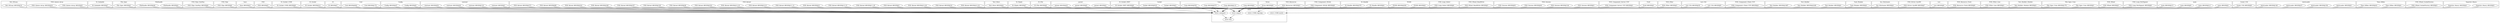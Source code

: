 digraph {
graph [overlap=false]
subgraph cluster_Net_SSLeay {
	label="Net::SSLeay";
	"Net::SSLeay::BEGIN@16";
}
subgraph cluster_POE_Queue_Array {
	label="POE::Queue::Array";
	"POE::Queue::Array::BEGIN@24";
	"POE::Queue::Array::BEGIN@5";
}
subgraph cluster_IO_Seekable {
	label="IO::Seekable";
	"IO::Seekable::BEGIN@7";
}
subgraph cluster_File_Spec {
	label="File::Spec";
	"File::Spec::BEGIN@3";
}
subgraph cluster_FileHandle {
	label="FileHandle";
	"FileHandle::BEGIN@46";
	"FileHandle::BEGIN@4";
}
subgraph cluster_POE_Pipe_OneWay {
	label="POE::Pipe::OneWay";
	"POE::Pipe::OneWay::BEGIN@6";
}
subgraph cluster_POE_Pipe {
	label="POE::Pipe";
	"POE::Pipe::BEGIN@6";
}
subgraph cluster_base {
	label="base";
	"base::BEGIN@3";
}
subgraph cluster_POE {
	label="POE";
	"POE::BEGIN@5";
}
subgraph cluster_IO_Socket_UNIX {
	label="IO::Socket::UNIX";
	"IO::Socket::UNIX::BEGIN@9";
}
subgraph cluster_IO_Socket {
	label="IO::Socket";
	"IO::Socket::BEGIN@14";
}
subgraph cluster_IO {
	label="IO";
	"IO::BEGIN@7";
}
subgraph cluster_Cwd {
	label="Cwd";
	"Cwd::BEGIN@842";
	"Cwd::BEGIN@170";
}
subgraph cluster_Config {
	label="Config";
	"Config::BEGIN@9";
	"Config::BEGIN@47";
}
subgraph cluster_constant {
	label="constant";
	"constant::BEGIN@54";
	"constant::BEGIN@3";
	"constant::BEGIN@116";
	"constant::BEGIN@28";
}
subgraph cluster_POE_Kernel {
	label="POE::Kernel";
	"POE::Kernel::BEGIN@12.32";
	"POE::Kernel::BEGIN@16";
	"POE::Kernel::BEGIN@12.26";
	"POE::Kernel::BEGIN@322";
	"POE::Kernel::BEGIN@3";
	"POE::Kernel::BEGIN@48";
	"POE::Kernel::BEGIN@11.29";
	"POE::Kernel::BEGIN@13.15";
	"POE::Kernel::BEGIN@100";
	"POE::Kernel::BEGIN@357";
	"POE::Kernel::BEGIN@23";
	"POE::Kernel::BEGIN@365";
	"POE::Kernel::BEGIN@11.12";
	"POE::Kernel::BEGIN@341";
	"POE::Kernel::BEGIN@88";
	"POE::Kernel::BEGIN@373";
	"POE::Kernel::BEGIN@12.9";
	"POE::Kernel::BEGIN@12.18";
}
subgraph cluster_Test_More {
	label="Test::More";
	"Test::More::BEGIN@4";
}
subgraph cluster_IO_Pipely {
	label="IO::Pipely";
	"IO::Pipely::BEGIN@7";
}
subgraph cluster_IO_File {
	label="IO::File";
	"IO::File::BEGIN@6";
}
subgraph cluster_parent {
	label="parent";
	"parent::BEGIN@2";
	"parent::BEGIN@25";
	"parent::BEGIN@9";
}
subgraph cluster_IO_Socket_INET {
	label="IO::Socket::INET";
	"IO::Socket::INET::BEGIN@9";
}
subgraph cluster_strict {
	label="strict";
	"strict::bits";
	"strict::import";
	"strict::CORE:match";
	"strict::unimport";
	"strict::CORE:regcomp";
}
subgraph cluster_Socket {
	label="Socket";
	"Socket::BEGIN@3";
	"Socket::BEGIN@919";
}
subgraph cluster_Carp {
	label="Carp";
	"Carp::BEGIN@4";
	"Carp::BEGIN@575";
	"Carp::BEGIN@555";
	"Carp::BEGIN@131";
}
subgraph cluster_Errno {
	label="Errno";
	"Errno::BEGIN@8";
}
subgraph cluster_POE_Resources {
	label="POE::Resources";
	"POE::Resources::BEGIN@3";
}
subgraph cluster_POE_Component_SSLify {
	label="POE::Component::SSLify";
	"POE::Component::SSLify::BEGIN@9";
}
subgraph cluster_IO_Handle {
	label="IO::Handle";
	"IO::Handle::BEGIN@370";
	"IO::Handle::BEGIN@4";
}
subgraph cluster_POSIX {
	label="POSIX";
	"POSIX::BEGIN@204";
	"POSIX::BEGIN@2";
}
subgraph cluster_POE_Loop_Select {
	label="POE::Loop::Select";
	"POE::Loop::Select::BEGIN@6";
}
subgraph cluster_POE_Wheel_ReadWrite {
	label="POE::Wheel::ReadWrite";
	"POE::Wheel::ReadWrite::BEGIN@3";
}
subgraph cluster_POE_Session {
	label="POE::Session";
	"POE::Session::BEGIN@3";
	"POE::Session::BEGIN@40";
	"POE::Session::BEGIN@63";
	"POE::Session::BEGIN@144";
}
subgraph cluster_POE_Component_Server_TCP {
	label="POE::Component::Server::TCP";
	"POE::Component::Server::TCP::BEGIN@3";
}
subgraph cluster_Fcntl {
	label="Fcntl";
	"Fcntl::BEGIN@3";
}
subgraph cluster_POE_Filter {
	label="POE::Filter";
	"POE::Filter::BEGIN@3";
}
subgraph cluster_List_Util {
	label="List::Util";
	"List::Util::BEGIN@30";
	"List::Util::BEGIN@9";
}
subgraph cluster_POE_Component_Client_TCP {
	label="POE::Component::Client::TCP";
	"POE::Component::Client::TCP::BEGIN@3";
}
subgraph cluster_Test_Builder {
	label="Test::Builder";
	"Test::Builder::BEGIN@1667";
	"Test::Builder::BEGIN@2248";
	"Test::Builder::BEGIN@4";
}
subgraph cluster_Task_Weaken {
	label="Task::Weaken";
	"Task::Weaken::BEGIN@4";
}
subgraph cluster_Sys_Hostname {
	label="Sys::Hostname";
	"Sys::Hostname::BEGIN@3";
}
subgraph cluster_POE_Driver_SysRW {
	label="POE::Driver::SysRW";
	"POE::Driver::SysRW::BEGIN@7";
}
subgraph cluster_vars {
	label="vars";
	"vars::BEGIN@8";
}
subgraph cluster_POE_Resource_Clock {
	label="POE::Resource::Clock";
	"POE::Resource::Clock::BEGIN@8";
}
subgraph cluster_POE_Filter_Line {
	label="POE::Filter::Line";
	"POE::Filter::Line::BEGIN@3";
}
subgraph cluster_Test_Builder_Module {
	label="Test::Builder::Module";
	"Test::Builder::Module::BEGIN@3";
}
subgraph cluster_File_Spec_Unix {
	label="File::Spec::Unix";
	"File::Spec::Unix::BEGIN@3";
	"File::Spec::Unix::BEGIN@179";
}
subgraph cluster_POE_Wheel {
	label="POE::Wheel";
	"POE::Wheel::BEGIN@3";
}
subgraph cluster_POE_Loop_PerlSignals {
	label="POE::Loop::PerlSignals";
	"POE::Loop::PerlSignals::BEGIN@8";
}
subgraph cluster_main {
	label="main";
	"main::BEGIN@2.2";
	"main::BEGIN@9";
	"main::BEGIN@2";
	"main::BEGIN@2.5";
}
subgraph cluster_Scalar_Util {
	label="Scalar::Util";
	"Scalar::Util::BEGIN@9";
}
subgraph cluster_AutoLoader {
	label="AutoLoader";
	"AutoLoader::BEGIN@194";
	"AutoLoader::BEGIN@37";
	"AutoLoader::BEGIN@146";
	"AutoLoader::BEGIN@3";
}
subgraph cluster_Time_HiRes {
	label="Time::HiRes";
	"Time::HiRes::BEGIN@43";
	"Time::HiRes::BEGIN@4";
}
subgraph cluster_POE_Wheel_SocketFactory {
	label="POE::Wheel::SocketFactory";
	"POE::Wheel::SocketFactory::BEGIN@3";
}
subgraph cluster_Exporter_Heavy {
	label="Exporter::Heavy";
	"Exporter::Heavy::BEGIN@3";
	"Exporter::Heavy::BEGIN@4";
}
"Test::Builder::BEGIN@2248" -> "strict::unimport";
"POE::Kernel::BEGIN@48" -> "strict::unimport";
"Config::BEGIN@47" -> "strict::unimport";
"POE::Session::BEGIN@63" -> "strict::unimport";
"POE::Kernel::BEGIN@365" -> "strict::unimport";
"Socket::BEGIN@919" -> "strict::unimport";
"POE::Session::BEGIN@40" -> "strict::unimport";
"Exporter::Heavy::BEGIN@4" -> "strict::unimport";
"constant::BEGIN@28" -> "strict::unimport";
"POE::Kernel::BEGIN@88" -> "strict::unimport";
"File::Spec::Unix::BEGIN@179" -> "strict::unimport";
"AutoLoader::BEGIN@37" -> "strict::unimport";
"Cwd::BEGIN@842" -> "strict::unimport";
"AutoLoader::BEGIN@146" -> "strict::unimport";
"constant::BEGIN@54" -> "strict::unimport";
"Carp::BEGIN@555" -> "strict::unimport";
"POE::Kernel::BEGIN@322" -> "strict::unimport";
"List::Util::BEGIN@30" -> "strict::unimport";
"Carp::BEGIN@575" -> "strict::unimport";
"Test::Builder::BEGIN@1667" -> "strict::unimport";
"POSIX::BEGIN@204" -> "strict::unimport";
"POE::Queue::Array::BEGIN@24" -> "strict::unimport";
"POE::Kernel::BEGIN@100" -> "strict::unimport";
"POE::Kernel::BEGIN@357" -> "strict::unimport";
"constant::BEGIN@116" -> "strict::unimport";
"IO::Handle::BEGIN@370" -> "strict::unimport";
"POE::Session::BEGIN@144" -> "strict::unimport";
"FileHandle::BEGIN@46" -> "strict::unimport";
"POE::Kernel::BEGIN@341" -> "strict::unimport";
"POE::Kernel::BEGIN@373" -> "strict::unimport";
"Time::HiRes::BEGIN@43" -> "strict::unimport";
"AutoLoader::BEGIN@194" -> "strict::unimport";
"Carp::BEGIN@131" -> "strict::unimport";
"parent::BEGIN@25" -> "strict::unimport";
"main::BEGIN@2" -> "strict::CORE:regcomp";
"POE::BEGIN@5" -> "strict::import";
"POE::Kernel::BEGIN@12.9" -> "strict::import";
"Scalar::Util::BEGIN@9" -> "strict::import";
"IO::Socket::INET::BEGIN@9" -> "strict::import";
"Net::SSLeay::BEGIN@16" -> "strict::import";
"parent::BEGIN@2" -> "strict::import";
"POE::Wheel::SocketFactory::BEGIN@3" -> "strict::import";
"IO::File::BEGIN@6" -> "strict::import";
"main::BEGIN@2.5" -> "strict::import";
"base::BEGIN@3" -> "strict::import";
"File::Spec::BEGIN@3" -> "strict::import";
"Task::Weaken::BEGIN@4" -> "strict::import";
"POE::Kernel::BEGIN@13.15" -> "strict::import";
"Exporter::Heavy::BEGIN@3" -> "strict::import";
"FileHandle::BEGIN@4" -> "strict::import";
"POE::Component::Client::TCP::BEGIN@3" -> "strict::import";
"Socket::BEGIN@3" -> "strict::import";
"POE::Resource::Clock::BEGIN@8" -> "strict::import";
"POE::Kernel::BEGIN@12.26" -> "strict::import";
"POE::Loop::Select::BEGIN@6" -> "strict::import";
"POE::Pipe::OneWay::BEGIN@6" -> "strict::import";
"POE::Session::BEGIN@3" -> "strict::import";
"IO::Handle::BEGIN@4" -> "strict::import";
"vars::BEGIN@8" -> "strict::import";
"Sys::Hostname::BEGIN@3" -> "strict::import";
"Carp::BEGIN@4" -> "strict::import";
"POE::Component::Server::TCP::BEGIN@3" -> "strict::import";
"POE::Kernel::BEGIN@11.29" -> "strict::import";
"POE::Queue::Array::BEGIN@5" -> "strict::import";
"POE::Component::SSLify::BEGIN@9" -> "strict::import";
"main::BEGIN@9" -> "strict::import";
"IO::BEGIN@7" -> "strict::import";
"POE::Resources::BEGIN@3" -> "strict::import";
"POE::Kernel::BEGIN@12.18" -> "strict::import";
"IO::Socket::BEGIN@14" -> "strict::import";
"IO::Pipely::BEGIN@7" -> "strict::import";
"POE::Driver::SysRW::BEGIN@7" -> "strict::import";
"POE::Kernel::BEGIN@11.12" -> "strict::import";
"POE::Kernel::BEGIN@23" -> "strict::import";
"Time::HiRes::BEGIN@4" -> "strict::import";
"POE::Pipe::BEGIN@6" -> "strict::import";
"POE::Wheel::ReadWrite::BEGIN@3" -> "strict::import";
"IO::Socket::UNIX::BEGIN@9" -> "strict::import";
"Errno::BEGIN@8" -> "strict::import";
"Test::Builder::BEGIN@4" -> "strict::import";
"Config::BEGIN@9" -> "strict::import";
"POE::Kernel::BEGIN@3" -> "strict::import";
"main::BEGIN@2.2" -> "strict::import";
"File::Spec::Unix::BEGIN@3" -> "strict::import";
"POE::Kernel::BEGIN@16" -> "strict::import";
"Test::More::BEGIN@4" -> "strict::import";
"IO::Seekable::BEGIN@7" -> "strict::import";
"POE::Wheel::BEGIN@3" -> "strict::import";
"Fcntl::BEGIN@3" -> "strict::import";
"parent::BEGIN@9" -> "strict::import";
"POE::Loop::PerlSignals::BEGIN@8" -> "strict::import";
"Cwd::BEGIN@170" -> "strict::import";
"constant::BEGIN@3" -> "strict::import";
"List::Util::BEGIN@9" -> "strict::import";
"main::BEGIN@2" -> "strict::import";
"Test::Builder::Module::BEGIN@3" -> "strict::import";
"POE::Filter::Line::BEGIN@3" -> "strict::import";
"POSIX::BEGIN@2" -> "strict::import";
"POE::Kernel::BEGIN@12.32" -> "strict::import";
"POE::Filter::BEGIN@3" -> "strict::import";
"AutoLoader::BEGIN@3" -> "strict::import";
"strict::unimport" -> "strict::bits";
"strict::import" -> "strict::bits";
"main::BEGIN@2" -> "strict::CORE:match";
}
